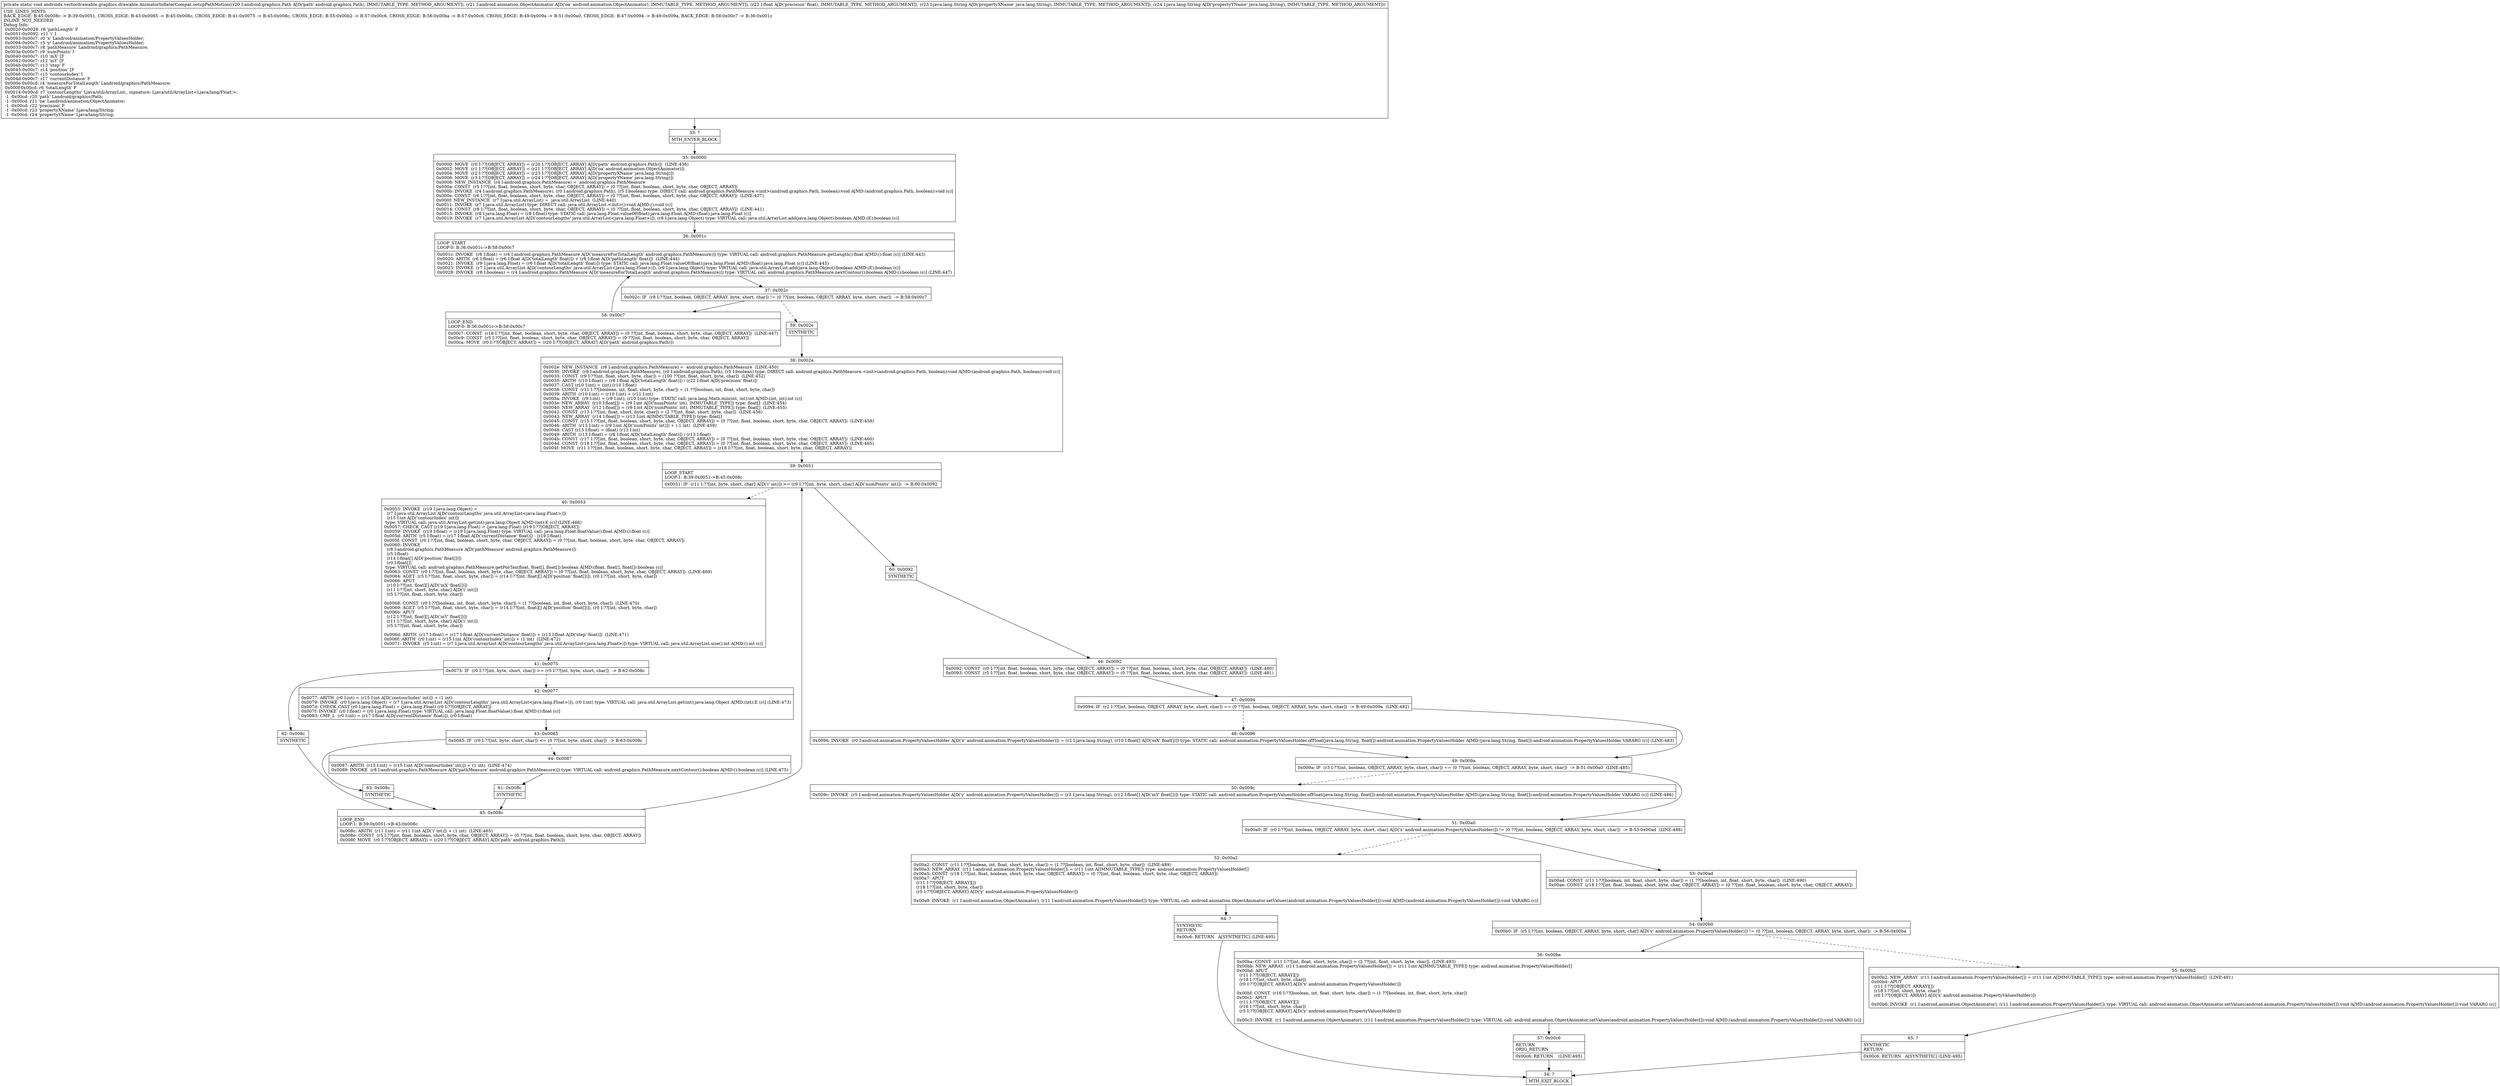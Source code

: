 digraph "CFG forandroidx.vectordrawable.graphics.drawable.AnimatorInflaterCompat.setupPathMotion(Landroid\/graphics\/Path;Landroid\/animation\/ObjectAnimator;FLjava\/lang\/String;Ljava\/lang\/String;)V" {
Node_33 [shape=record,label="{33\:\ ?|MTH_ENTER_BLOCK\l}"];
Node_35 [shape=record,label="{35\:\ 0x0000|0x0000: MOVE  (r0 I:??[OBJECT, ARRAY]) = (r20 I:??[OBJECT, ARRAY] A[D('path' android.graphics.Path)])  (LINE:436)\l0x0002: MOVE  (r1 I:??[OBJECT, ARRAY]) = (r21 I:??[OBJECT, ARRAY] A[D('oa' android.animation.ObjectAnimator)]) \l0x0004: MOVE  (r2 I:??[OBJECT, ARRAY]) = (r23 I:??[OBJECT, ARRAY] A[D('propertyXName' java.lang.String)]) \l0x0006: MOVE  (r3 I:??[OBJECT, ARRAY]) = (r24 I:??[OBJECT, ARRAY] A[D('propertyYName' java.lang.String)]) \l0x0008: NEW_INSTANCE  (r4 I:android.graphics.PathMeasure) =  android.graphics.PathMeasure \l0x000a: CONST  (r5 I:??[int, float, boolean, short, byte, char, OBJECT, ARRAY]) = (0 ??[int, float, boolean, short, byte, char, OBJECT, ARRAY]) \l0x000b: INVOKE  (r4 I:android.graphics.PathMeasure), (r0 I:android.graphics.Path), (r5 I:boolean) type: DIRECT call: android.graphics.PathMeasure.\<init\>(android.graphics.Path, boolean):void A[MD:(android.graphics.Path, boolean):void (c)]\l0x000e: CONST  (r6 I:??[int, float, boolean, short, byte, char, OBJECT, ARRAY]) = (0 ??[int, float, boolean, short, byte, char, OBJECT, ARRAY])  (LINE:437)\l0x000f: NEW_INSTANCE  (r7 I:java.util.ArrayList) =  java.util.ArrayList  (LINE:440)\l0x0011: INVOKE  (r7 I:java.util.ArrayList) type: DIRECT call: java.util.ArrayList.\<init\>():void A[MD:():void (c)]\l0x0014: CONST  (r8 I:??[int, float, boolean, short, byte, char, OBJECT, ARRAY]) = (0 ??[int, float, boolean, short, byte, char, OBJECT, ARRAY])  (LINE:441)\l0x0015: INVOKE  (r8 I:java.lang.Float) = (r8 I:float) type: STATIC call: java.lang.Float.valueOf(float):java.lang.Float A[MD:(float):java.lang.Float (c)]\l0x0019: INVOKE  (r7 I:java.util.ArrayList A[D('contourLengths' java.util.ArrayList\<java.lang.Float\>)]), (r8 I:java.lang.Object) type: VIRTUAL call: java.util.ArrayList.add(java.lang.Object):boolean A[MD:(E):boolean (c)]\l}"];
Node_36 [shape=record,label="{36\:\ 0x001c|LOOP_START\lLOOP:0: B:36:0x001c\-\>B:58:0x00c7\l|0x001c: INVOKE  (r8 I:float) = (r4 I:android.graphics.PathMeasure A[D('measureForTotalLength' android.graphics.PathMeasure)]) type: VIRTUAL call: android.graphics.PathMeasure.getLength():float A[MD:():float (c)] (LINE:443)\l0x0020: ARITH  (r6 I:float) = (r6 I:float A[D('totalLength' float)]) + (r8 I:float A[D('pathLength' float)])  (LINE:444)\l0x0021: INVOKE  (r9 I:java.lang.Float) = (r6 I:float A[D('totalLength' float)]) type: STATIC call: java.lang.Float.valueOf(float):java.lang.Float A[MD:(float):java.lang.Float (c)] (LINE:445)\l0x0025: INVOKE  (r7 I:java.util.ArrayList A[D('contourLengths' java.util.ArrayList\<java.lang.Float\>)]), (r9 I:java.lang.Object) type: VIRTUAL call: java.util.ArrayList.add(java.lang.Object):boolean A[MD:(E):boolean (c)]\l0x0028: INVOKE  (r8 I:boolean) = (r4 I:android.graphics.PathMeasure A[D('measureForTotalLength' android.graphics.PathMeasure)]) type: VIRTUAL call: android.graphics.PathMeasure.nextContour():boolean A[MD:():boolean (c)] (LINE:447)\l}"];
Node_37 [shape=record,label="{37\:\ 0x002c|0x002c: IF  (r8 I:??[int, boolean, OBJECT, ARRAY, byte, short, char]) != (0 ??[int, boolean, OBJECT, ARRAY, byte, short, char])  \-\> B:58:0x00c7 \l}"];
Node_58 [shape=record,label="{58\:\ 0x00c7|LOOP_END\lLOOP:0: B:36:0x001c\-\>B:58:0x00c7\l|0x00c7: CONST  (r18 I:??[int, float, boolean, short, byte, char, OBJECT, ARRAY]) = (0 ??[int, float, boolean, short, byte, char, OBJECT, ARRAY])  (LINE:447)\l0x00c9: CONST  (r5 I:??[int, float, boolean, short, byte, char, OBJECT, ARRAY]) = (0 ??[int, float, boolean, short, byte, char, OBJECT, ARRAY]) \l0x00ca: MOVE  (r0 I:??[OBJECT, ARRAY]) = (r20 I:??[OBJECT, ARRAY] A[D('path' android.graphics.Path)]) \l}"];
Node_59 [shape=record,label="{59\:\ 0x002e|SYNTHETIC\l}"];
Node_38 [shape=record,label="{38\:\ 0x002e|0x002e: NEW_INSTANCE  (r8 I:android.graphics.PathMeasure) =  android.graphics.PathMeasure  (LINE:450)\l0x0030: INVOKE  (r8 I:android.graphics.PathMeasure), (r0 I:android.graphics.Path), (r5 I:boolean) type: DIRECT call: android.graphics.PathMeasure.\<init\>(android.graphics.Path, boolean):void A[MD:(android.graphics.Path, boolean):void (c)]\l0x0033: CONST  (r9 I:??[int, float, short, byte, char]) = (100 ??[int, float, short, byte, char])  (LINE:452)\l0x0035: ARITH  (r10 I:float) = (r6 I:float A[D('totalLength' float)]) \/ (r22 I:float A[D('precision' float)]) \l0x0037: CAST (r10 I:int) = (int) (r10 I:float) \l0x0038: CONST  (r11 I:??[boolean, int, float, short, byte, char]) = (1 ??[boolean, int, float, short, byte, char]) \l0x0039: ARITH  (r10 I:int) = (r10 I:int) + (r11 I:int) \l0x003a: INVOKE  (r9 I:int) = (r9 I:int), (r10 I:int) type: STATIC call: java.lang.Math.min(int, int):int A[MD:(int, int):int (c)]\l0x003e: NEW_ARRAY  (r10 I:float[]) = (r9 I:int A[D('numPoints' int), IMMUTABLE_TYPE]) type: float[]  (LINE:454)\l0x0040: NEW_ARRAY  (r12 I:float[]) = (r9 I:int A[D('numPoints' int), IMMUTABLE_TYPE]) type: float[]  (LINE:455)\l0x0042: CONST  (r13 I:??[int, float, short, byte, char]) = (2 ??[int, float, short, byte, char])  (LINE:456)\l0x0043: NEW_ARRAY  (r14 I:float[]) = (r13 I:int A[IMMUTABLE_TYPE]) type: float[] \l0x0045: CONST  (r15 I:??[int, float, boolean, short, byte, char, OBJECT, ARRAY]) = (0 ??[int, float, boolean, short, byte, char, OBJECT, ARRAY])  (LINE:458)\l0x0046: ARITH  (r13 I:int) = (r9 I:int A[D('numPoints' int)]) + (\-1 int)  (LINE:459)\l0x0048: CAST (r13 I:float) = (float) (r13 I:int) \l0x0049: ARITH  (r13 I:float) = (r6 I:float A[D('totalLength' float)]) \/ (r13 I:float) \l0x004b: CONST  (r17 I:??[int, float, boolean, short, byte, char, OBJECT, ARRAY]) = (0 ??[int, float, boolean, short, byte, char, OBJECT, ARRAY])  (LINE:460)\l0x004d: CONST  (r18 I:??[int, float, boolean, short, byte, char, OBJECT, ARRAY]) = (0 ??[int, float, boolean, short, byte, char, OBJECT, ARRAY])  (LINE:465)\l0x004f: MOVE  (r11 I:??[int, float, boolean, short, byte, char, OBJECT, ARRAY]) = (r18 I:??[int, float, boolean, short, byte, char, OBJECT, ARRAY]) \l}"];
Node_39 [shape=record,label="{39\:\ 0x0051|LOOP_START\lLOOP:1: B:39:0x0051\-\>B:45:0x008c\l|0x0051: IF  (r11 I:??[int, byte, short, char] A[D('i' int)]) \>= (r9 I:??[int, byte, short, char] A[D('numPoints' int)])  \-\> B:60:0x0092 \l}"];
Node_40 [shape=record,label="{40\:\ 0x0053|0x0053: INVOKE  (r19 I:java.lang.Object) = \l  (r7 I:java.util.ArrayList A[D('contourLengths' java.util.ArrayList\<java.lang.Float\>)])\l  (r15 I:int A[D('contourIndex' int)])\l type: VIRTUAL call: java.util.ArrayList.get(int):java.lang.Object A[MD:(int):E (c)] (LINE:466)\l0x0057: CHECK_CAST (r19 I:java.lang.Float) = (java.lang.Float) (r19 I:??[OBJECT, ARRAY]) \l0x0059: INVOKE  (r19 I:float) = (r19 I:java.lang.Float) type: VIRTUAL call: java.lang.Float.floatValue():float A[MD:():float (c)]\l0x005d: ARITH  (r5 I:float) = (r17 I:float A[D('currentDistance' float)]) \- (r19 I:float) \l0x005f: CONST  (r0 I:??[int, float, boolean, short, byte, char, OBJECT, ARRAY]) = (0 ??[int, float, boolean, short, byte, char, OBJECT, ARRAY]) \l0x0060: INVOKE  \l  (r8 I:android.graphics.PathMeasure A[D('pathMeasure' android.graphics.PathMeasure)])\l  (r5 I:float)\l  (r14 I:float[] A[D('position' float[])])\l  (r0 I:float[])\l type: VIRTUAL call: android.graphics.PathMeasure.getPosTan(float, float[], float[]):boolean A[MD:(float, float[], float[]):boolean (c)]\l0x0063: CONST  (r0 I:??[int, float, boolean, short, byte, char, OBJECT, ARRAY]) = (0 ??[int, float, boolean, short, byte, char, OBJECT, ARRAY])  (LINE:469)\l0x0064: AGET  (r5 I:??[int, float, short, byte, char]) = (r14 I:??[int, float][] A[D('position' float[])]), (r0 I:??[int, short, byte, char]) \l0x0066: APUT  \l  (r10 I:??[int, float][] A[D('mX' float[])])\l  (r11 I:??[int, short, byte, char] A[D('i' int)])\l  (r5 I:??[int, float, short, byte, char])\l \l0x0068: CONST  (r0 I:??[boolean, int, float, short, byte, char]) = (1 ??[boolean, int, float, short, byte, char])  (LINE:470)\l0x0069: AGET  (r5 I:??[int, float, short, byte, char]) = (r14 I:??[int, float][] A[D('position' float[])]), (r0 I:??[int, short, byte, char]) \l0x006b: APUT  \l  (r12 I:??[int, float][] A[D('mY' float[])])\l  (r11 I:??[int, short, byte, char] A[D('i' int)])\l  (r5 I:??[int, float, short, byte, char])\l \l0x006d: ARITH  (r17 I:float) = (r17 I:float A[D('currentDistance' float)]) + (r13 I:float A[D('step' float)])  (LINE:471)\l0x006f: ARITH  (r0 I:int) = (r15 I:int A[D('contourIndex' int)]) + (1 int)  (LINE:472)\l0x0071: INVOKE  (r5 I:int) = (r7 I:java.util.ArrayList A[D('contourLengths' java.util.ArrayList\<java.lang.Float\>)]) type: VIRTUAL call: java.util.ArrayList.size():int A[MD:():int (c)]\l}"];
Node_41 [shape=record,label="{41\:\ 0x0075|0x0075: IF  (r0 I:??[int, byte, short, char]) \>= (r5 I:??[int, byte, short, char])  \-\> B:62:0x008c \l}"];
Node_42 [shape=record,label="{42\:\ 0x0077|0x0077: ARITH  (r0 I:int) = (r15 I:int A[D('contourIndex' int)]) + (1 int) \l0x0079: INVOKE  (r0 I:java.lang.Object) = (r7 I:java.util.ArrayList A[D('contourLengths' java.util.ArrayList\<java.lang.Float\>)]), (r0 I:int) type: VIRTUAL call: java.util.ArrayList.get(int):java.lang.Object A[MD:(int):E (c)] (LINE:473)\l0x007d: CHECK_CAST (r0 I:java.lang.Float) = (java.lang.Float) (r0 I:??[OBJECT, ARRAY]) \l0x007f: INVOKE  (r0 I:float) = (r0 I:java.lang.Float) type: VIRTUAL call: java.lang.Float.floatValue():float A[MD:():float (c)]\l0x0083: CMP_L  (r0 I:int) = (r17 I:float A[D('currentDistance' float)]), (r0 I:float) \l}"];
Node_43 [shape=record,label="{43\:\ 0x0085|0x0085: IF  (r0 I:??[int, byte, short, char]) \<= (0 ??[int, byte, short, char])  \-\> B:63:0x008c \l}"];
Node_44 [shape=record,label="{44\:\ 0x0087|0x0087: ARITH  (r15 I:int) = (r15 I:int A[D('contourIndex' int)]) + (1 int)  (LINE:474)\l0x0089: INVOKE  (r8 I:android.graphics.PathMeasure A[D('pathMeasure' android.graphics.PathMeasure)]) type: VIRTUAL call: android.graphics.PathMeasure.nextContour():boolean A[MD:():boolean (c)] (LINE:475)\l}"];
Node_61 [shape=record,label="{61\:\ 0x008c|SYNTHETIC\l}"];
Node_45 [shape=record,label="{45\:\ 0x008c|LOOP_END\lLOOP:1: B:39:0x0051\-\>B:45:0x008c\l|0x008c: ARITH  (r11 I:int) = (r11 I:int A[D('i' int)]) + (1 int)  (LINE:465)\l0x008e: CONST  (r5 I:??[int, float, boolean, short, byte, char, OBJECT, ARRAY]) = (0 ??[int, float, boolean, short, byte, char, OBJECT, ARRAY]) \l0x008f: MOVE  (r0 I:??[OBJECT, ARRAY]) = (r20 I:??[OBJECT, ARRAY] A[D('path' android.graphics.Path)]) \l}"];
Node_63 [shape=record,label="{63\:\ 0x008c|SYNTHETIC\l}"];
Node_62 [shape=record,label="{62\:\ 0x008c|SYNTHETIC\l}"];
Node_60 [shape=record,label="{60\:\ 0x0092|SYNTHETIC\l}"];
Node_46 [shape=record,label="{46\:\ 0x0092|0x0092: CONST  (r0 I:??[int, float, boolean, short, byte, char, OBJECT, ARRAY]) = (0 ??[int, float, boolean, short, byte, char, OBJECT, ARRAY])  (LINE:480)\l0x0093: CONST  (r5 I:??[int, float, boolean, short, byte, char, OBJECT, ARRAY]) = (0 ??[int, float, boolean, short, byte, char, OBJECT, ARRAY])  (LINE:481)\l}"];
Node_47 [shape=record,label="{47\:\ 0x0094|0x0094: IF  (r2 I:??[int, boolean, OBJECT, ARRAY, byte, short, char]) == (0 ??[int, boolean, OBJECT, ARRAY, byte, short, char])  \-\> B:49:0x009a  (LINE:482)\l}"];
Node_48 [shape=record,label="{48\:\ 0x0096|0x0096: INVOKE  (r0 I:android.animation.PropertyValuesHolder A[D('x' android.animation.PropertyValuesHolder)]) = (r2 I:java.lang.String), (r10 I:float[] A[D('mX' float[])]) type: STATIC call: android.animation.PropertyValuesHolder.ofFloat(java.lang.String, float[]):android.animation.PropertyValuesHolder A[MD:(java.lang.String, float[]):android.animation.PropertyValuesHolder VARARG (c)] (LINE:483)\l}"];
Node_49 [shape=record,label="{49\:\ 0x009a|0x009a: IF  (r3 I:??[int, boolean, OBJECT, ARRAY, byte, short, char]) == (0 ??[int, boolean, OBJECT, ARRAY, byte, short, char])  \-\> B:51:0x00a0  (LINE:485)\l}"];
Node_50 [shape=record,label="{50\:\ 0x009c|0x009c: INVOKE  (r5 I:android.animation.PropertyValuesHolder A[D('y' android.animation.PropertyValuesHolder)]) = (r3 I:java.lang.String), (r12 I:float[] A[D('mY' float[])]) type: STATIC call: android.animation.PropertyValuesHolder.ofFloat(java.lang.String, float[]):android.animation.PropertyValuesHolder A[MD:(java.lang.String, float[]):android.animation.PropertyValuesHolder VARARG (c)] (LINE:486)\l}"];
Node_51 [shape=record,label="{51\:\ 0x00a0|0x00a0: IF  (r0 I:??[int, boolean, OBJECT, ARRAY, byte, short, char] A[D('x' android.animation.PropertyValuesHolder)]) != (0 ??[int, boolean, OBJECT, ARRAY, byte, short, char])  \-\> B:53:0x00ad  (LINE:488)\l}"];
Node_52 [shape=record,label="{52\:\ 0x00a2|0x00a2: CONST  (r11 I:??[boolean, int, float, short, byte, char]) = (1 ??[boolean, int, float, short, byte, char])  (LINE:489)\l0x00a3: NEW_ARRAY  (r11 I:android.animation.PropertyValuesHolder[]) = (r11 I:int A[IMMUTABLE_TYPE]) type: android.animation.PropertyValuesHolder[] \l0x00a5: CONST  (r18 I:??[int, float, boolean, short, byte, char, OBJECT, ARRAY]) = (0 ??[int, float, boolean, short, byte, char, OBJECT, ARRAY]) \l0x00a7: APUT  \l  (r11 I:??[OBJECT, ARRAY][])\l  (r18 I:??[int, short, byte, char])\l  (r5 I:??[OBJECT, ARRAY] A[D('y' android.animation.PropertyValuesHolder)])\l \l0x00a9: INVOKE  (r1 I:android.animation.ObjectAnimator), (r11 I:android.animation.PropertyValuesHolder[]) type: VIRTUAL call: android.animation.ObjectAnimator.setValues(android.animation.PropertyValuesHolder[]):void A[MD:(android.animation.PropertyValuesHolder[]):void VARARG (c)]\l}"];
Node_64 [shape=record,label="{64\:\ ?|SYNTHETIC\lRETURN\l|0x00c6: RETURN   A[SYNTHETIC] (LINE:495)\l}"];
Node_34 [shape=record,label="{34\:\ ?|MTH_EXIT_BLOCK\l}"];
Node_53 [shape=record,label="{53\:\ 0x00ad|0x00ad: CONST  (r11 I:??[boolean, int, float, short, byte, char]) = (1 ??[boolean, int, float, short, byte, char])  (LINE:490)\l0x00ae: CONST  (r18 I:??[int, float, boolean, short, byte, char, OBJECT, ARRAY]) = (0 ??[int, float, boolean, short, byte, char, OBJECT, ARRAY]) \l}"];
Node_54 [shape=record,label="{54\:\ 0x00b0|0x00b0: IF  (r5 I:??[int, boolean, OBJECT, ARRAY, byte, short, char] A[D('y' android.animation.PropertyValuesHolder)]) != (0 ??[int, boolean, OBJECT, ARRAY, byte, short, char])  \-\> B:56:0x00ba \l}"];
Node_55 [shape=record,label="{55\:\ 0x00b2|0x00b2: NEW_ARRAY  (r11 I:android.animation.PropertyValuesHolder[]) = (r11 I:int A[IMMUTABLE_TYPE]) type: android.animation.PropertyValuesHolder[]  (LINE:491)\l0x00b4: APUT  \l  (r11 I:??[OBJECT, ARRAY][])\l  (r18 I:??[int, short, byte, char])\l  (r0 I:??[OBJECT, ARRAY] A[D('x' android.animation.PropertyValuesHolder)])\l \l0x00b6: INVOKE  (r1 I:android.animation.ObjectAnimator), (r11 I:android.animation.PropertyValuesHolder[]) type: VIRTUAL call: android.animation.ObjectAnimator.setValues(android.animation.PropertyValuesHolder[]):void A[MD:(android.animation.PropertyValuesHolder[]):void VARARG (c)]\l}"];
Node_65 [shape=record,label="{65\:\ ?|SYNTHETIC\lRETURN\l|0x00c6: RETURN   A[SYNTHETIC] (LINE:495)\l}"];
Node_56 [shape=record,label="{56\:\ 0x00ba|0x00ba: CONST  (r11 I:??[int, float, short, byte, char]) = (2 ??[int, float, short, byte, char])  (LINE:493)\l0x00bb: NEW_ARRAY  (r11 I:android.animation.PropertyValuesHolder[]) = (r11 I:int A[IMMUTABLE_TYPE]) type: android.animation.PropertyValuesHolder[] \l0x00bd: APUT  \l  (r11 I:??[OBJECT, ARRAY][])\l  (r18 I:??[int, short, byte, char])\l  (r0 I:??[OBJECT, ARRAY] A[D('x' android.animation.PropertyValuesHolder)])\l \l0x00bf: CONST  (r16 I:??[boolean, int, float, short, byte, char]) = (1 ??[boolean, int, float, short, byte, char]) \l0x00c1: APUT  \l  (r11 I:??[OBJECT, ARRAY][])\l  (r16 I:??[int, short, byte, char])\l  (r5 I:??[OBJECT, ARRAY] A[D('y' android.animation.PropertyValuesHolder)])\l \l0x00c3: INVOKE  (r1 I:android.animation.ObjectAnimator), (r11 I:android.animation.PropertyValuesHolder[]) type: VIRTUAL call: android.animation.ObjectAnimator.setValues(android.animation.PropertyValuesHolder[]):void A[MD:(android.animation.PropertyValuesHolder[]):void VARARG (c)]\l}"];
Node_57 [shape=record,label="{57\:\ 0x00c6|RETURN\lORIG_RETURN\l|0x00c6: RETURN    (LINE:495)\l}"];
MethodNode[shape=record,label="{private static void androidx.vectordrawable.graphics.drawable.AnimatorInflaterCompat.setupPathMotion((r20 I:android.graphics.Path A[D('path' android.graphics.Path), IMMUTABLE_TYPE, METHOD_ARGUMENT]), (r21 I:android.animation.ObjectAnimator A[D('oa' android.animation.ObjectAnimator), IMMUTABLE_TYPE, METHOD_ARGUMENT]), (r22 I:float A[D('precision' float), IMMUTABLE_TYPE, METHOD_ARGUMENT]), (r23 I:java.lang.String A[D('propertyXName' java.lang.String), IMMUTABLE_TYPE, METHOD_ARGUMENT]), (r24 I:java.lang.String A[D('propertyYName' java.lang.String), IMMUTABLE_TYPE, METHOD_ARGUMENT]))  | USE_LINES_HINTS\lBACK_EDGE: B:45:0x008c \-\> B:39:0x0051, CROSS_EDGE: B:43:0x0085 \-\> B:45:0x008c, CROSS_EDGE: B:41:0x0075 \-\> B:45:0x008c, CROSS_EDGE: B:55:0x00b2 \-\> B:57:0x00c6, CROSS_EDGE: B:56:0x00ba \-\> B:57:0x00c6, CROSS_EDGE: B:49:0x009a \-\> B:51:0x00a0, CROSS_EDGE: B:47:0x0094 \-\> B:49:0x009a, BACK_EDGE: B:58:0x00c7 \-\> B:36:0x001c\lINLINE_NOT_NEEDED\lDebug Info:\l  0x0020\-0x0028: r8 'pathLength' F\l  0x0051\-0x0092: r11 'i' I\l  0x0093\-0x00c7: r0 'x' Landroid\/animation\/PropertyValuesHolder;\l  0x0094\-0x00c7: r5 'y' Landroid\/animation\/PropertyValuesHolder;\l  0x0033\-0x00c7: r8 'pathMeasure' Landroid\/graphics\/PathMeasure;\l  0x003e\-0x00c7: r9 'numPoints' I\l  0x0040\-0x00c7: r10 'mX' [F\l  0x0042\-0x00c7: r12 'mY' [F\l  0x004b\-0x00c7: r13 'step' F\l  0x0045\-0x00c7: r14 'position' [F\l  0x0046\-0x00c7: r15 'contourIndex' I\l  0x004d\-0x00c7: r17 'currentDistance' F\l  0x000e\-0x00cd: r4 'measureForTotalLength' Landroid\/graphics\/PathMeasure;\l  0x000f\-0x00cd: r6 'totalLength' F\l  0x0014\-0x00cd: r7 'contourLengths' Ljava\/util\/ArrayList;, signature: Ljava\/util\/ArrayList\<Ljava\/lang\/Float;\>;\l  \-1 \-0x00cd: r20 'path' Landroid\/graphics\/Path;\l  \-1 \-0x00cd: r21 'oa' Landroid\/animation\/ObjectAnimator;\l  \-1 \-0x00cd: r22 'precision' F\l  \-1 \-0x00cd: r23 'propertyXName' Ljava\/lang\/String;\l  \-1 \-0x00cd: r24 'propertyYName' Ljava\/lang\/String;\l}"];
MethodNode -> Node_33;Node_33 -> Node_35;
Node_35 -> Node_36;
Node_36 -> Node_37;
Node_37 -> Node_58;
Node_37 -> Node_59[style=dashed];
Node_58 -> Node_36;
Node_59 -> Node_38;
Node_38 -> Node_39;
Node_39 -> Node_40[style=dashed];
Node_39 -> Node_60;
Node_40 -> Node_41;
Node_41 -> Node_42[style=dashed];
Node_41 -> Node_62;
Node_42 -> Node_43;
Node_43 -> Node_44[style=dashed];
Node_43 -> Node_63;
Node_44 -> Node_61;
Node_61 -> Node_45;
Node_45 -> Node_39;
Node_63 -> Node_45;
Node_62 -> Node_45;
Node_60 -> Node_46;
Node_46 -> Node_47;
Node_47 -> Node_48[style=dashed];
Node_47 -> Node_49;
Node_48 -> Node_49;
Node_49 -> Node_50[style=dashed];
Node_49 -> Node_51;
Node_50 -> Node_51;
Node_51 -> Node_52[style=dashed];
Node_51 -> Node_53;
Node_52 -> Node_64;
Node_64 -> Node_34;
Node_53 -> Node_54;
Node_54 -> Node_55[style=dashed];
Node_54 -> Node_56;
Node_55 -> Node_65;
Node_65 -> Node_34;
Node_56 -> Node_57;
Node_57 -> Node_34;
}

